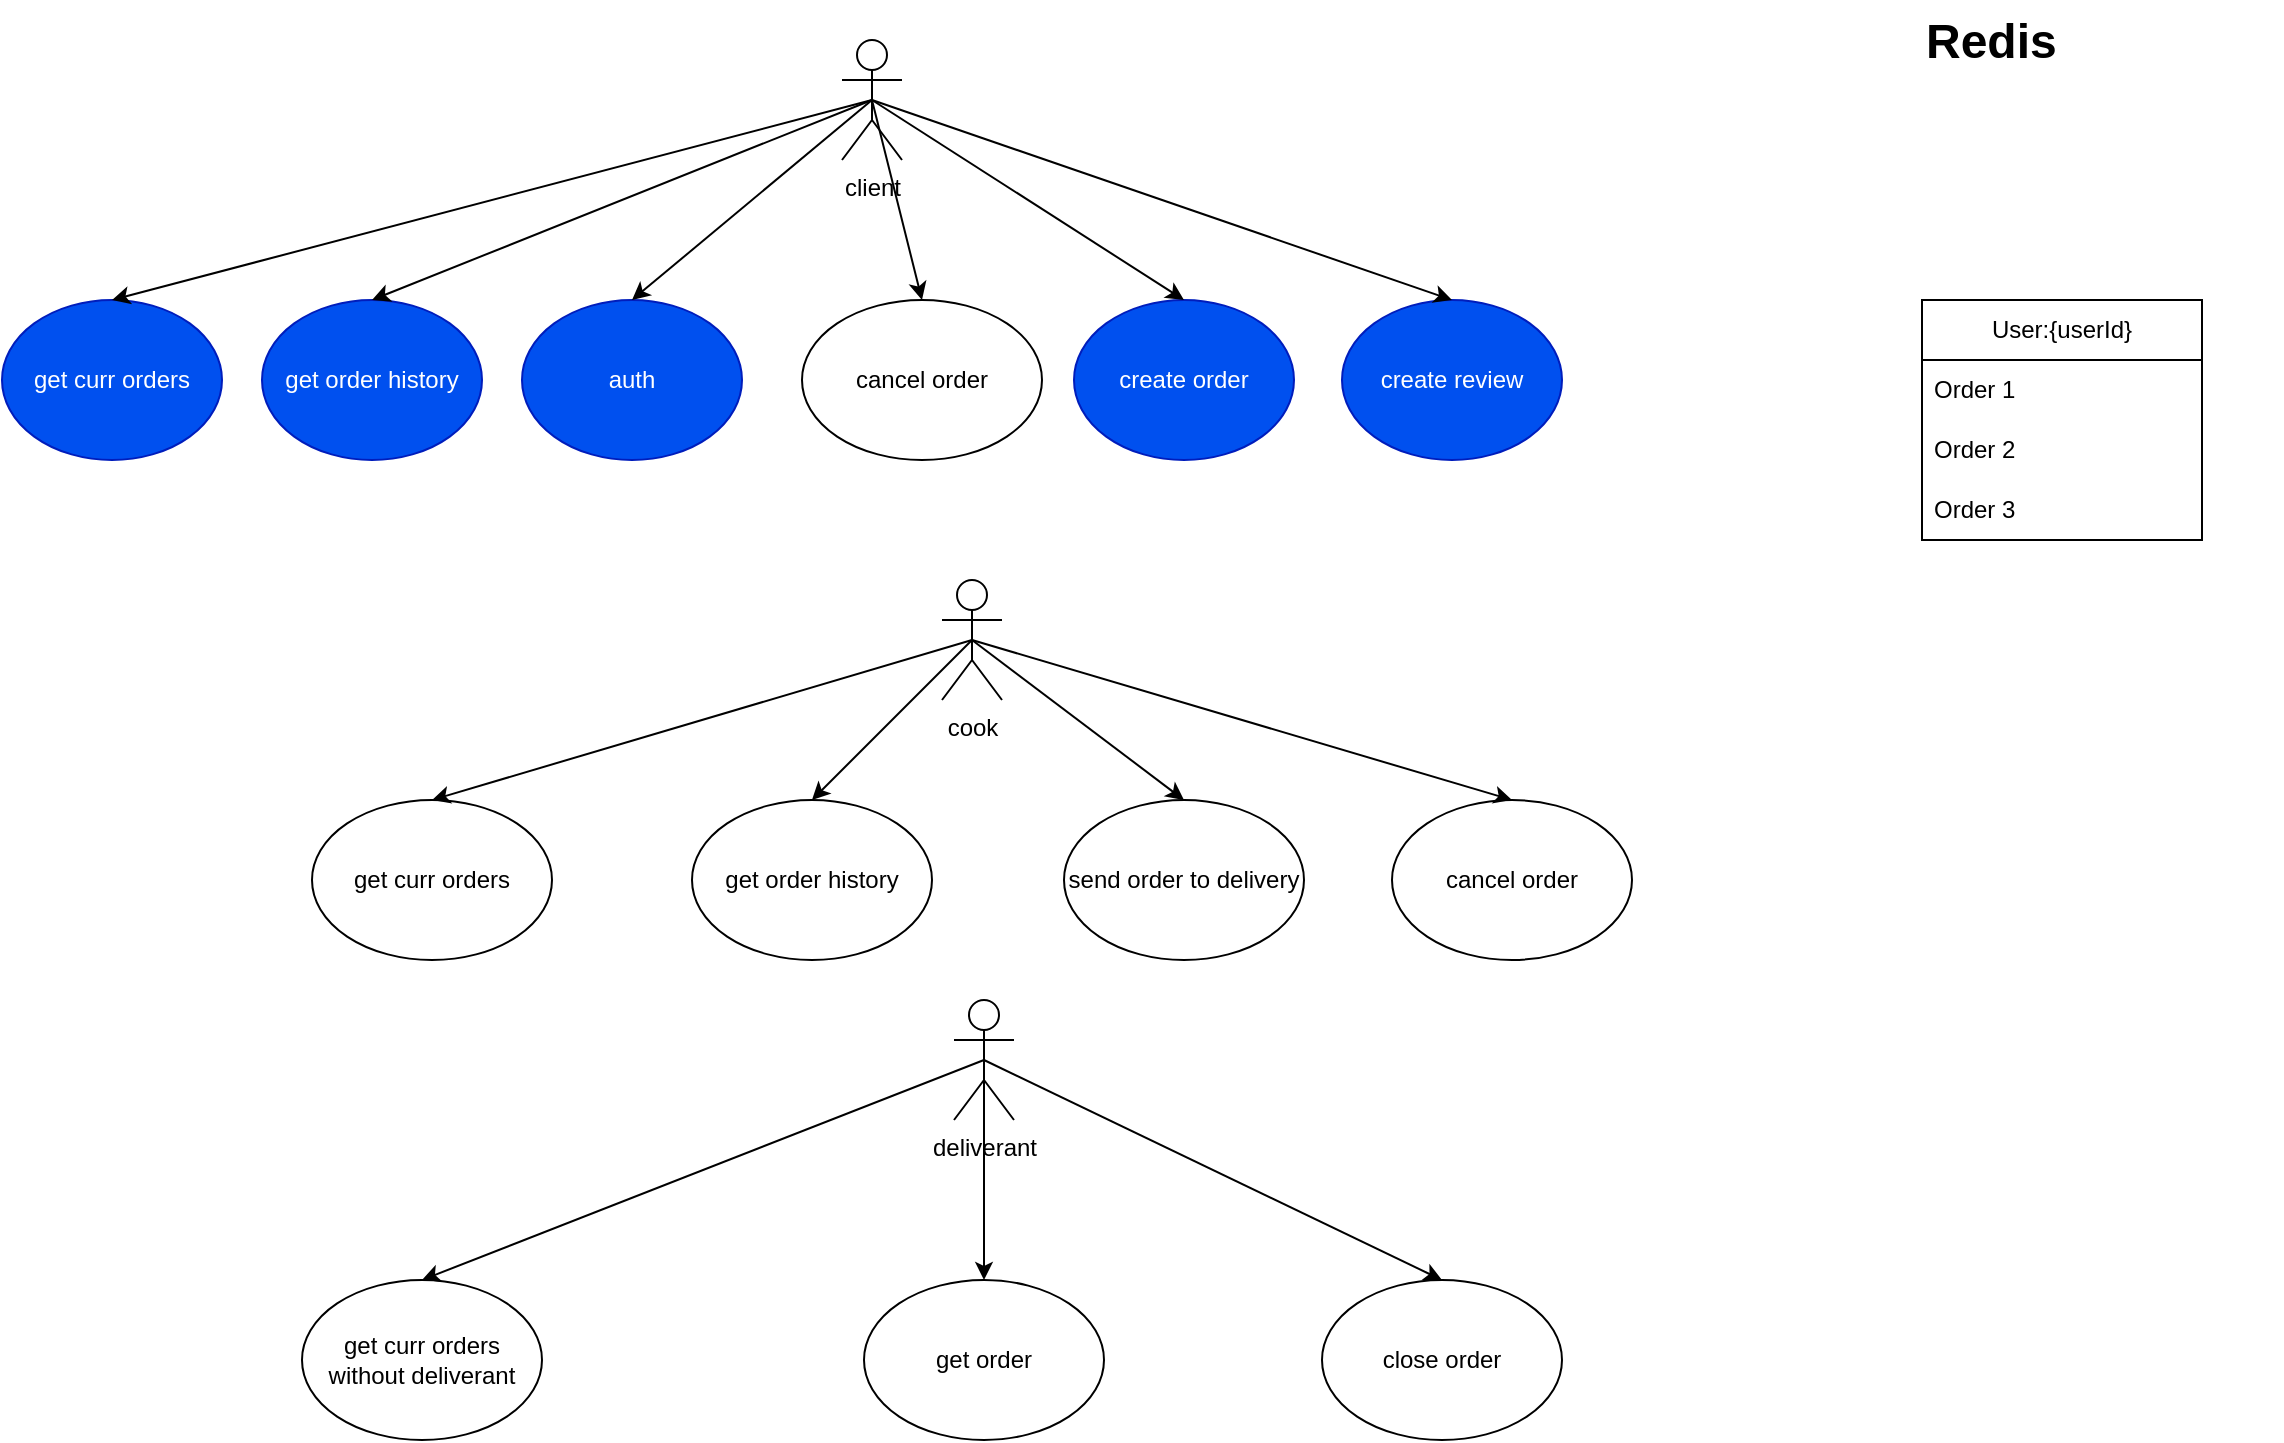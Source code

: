 <mxfile version="24.0.7" type="device">
  <diagram name="Страница — 1" id="h_CmLlEJqs-Y4hcS8QEQ">
    <mxGraphModel dx="873" dy="473" grid="1" gridSize="10" guides="1" tooltips="1" connect="1" arrows="1" fold="1" page="1" pageScale="1" pageWidth="827" pageHeight="1169" math="0" shadow="0">
      <root>
        <mxCell id="0" />
        <mxCell id="1" parent="0" />
        <mxCell id="nesLzePyY0byDXlQZDYF-5" value="client" style="shape=umlActor;verticalLabelPosition=bottom;verticalAlign=top;html=1;outlineConnect=0;" vertex="1" parent="1">
          <mxGeometry x="420" y="30" width="30" height="60" as="geometry" />
        </mxCell>
        <mxCell id="nesLzePyY0byDXlQZDYF-7" value="auth" style="ellipse;whiteSpace=wrap;html=1;fillColor=#0050ef;fontColor=#ffffff;strokeColor=#001DBC;" vertex="1" parent="1">
          <mxGeometry x="260" y="160" width="110" height="80" as="geometry" />
        </mxCell>
        <mxCell id="nesLzePyY0byDXlQZDYF-9" value="create order" style="ellipse;whiteSpace=wrap;html=1;fillColor=#0050ef;strokeColor=#001DBC;fontColor=#ffffff;" vertex="1" parent="1">
          <mxGeometry x="536" y="160" width="110" height="80" as="geometry" />
        </mxCell>
        <mxCell id="nesLzePyY0byDXlQZDYF-10" value="cancel order" style="ellipse;whiteSpace=wrap;html=1;" vertex="1" parent="1">
          <mxGeometry x="400" y="160" width="120" height="80" as="geometry" />
        </mxCell>
        <mxCell id="nesLzePyY0byDXlQZDYF-11" value="get order history" style="ellipse;whiteSpace=wrap;html=1;fillColor=#0050ef;fontColor=#ffffff;strokeColor=#001DBC;" vertex="1" parent="1">
          <mxGeometry x="130" y="160" width="110" height="80" as="geometry" />
        </mxCell>
        <mxCell id="nesLzePyY0byDXlQZDYF-12" value="get curr orders" style="ellipse;whiteSpace=wrap;html=1;fillColor=#0050ef;fontColor=#ffffff;strokeColor=#001DBC;" vertex="1" parent="1">
          <mxGeometry y="160" width="110" height="80" as="geometry" />
        </mxCell>
        <mxCell id="nesLzePyY0byDXlQZDYF-14" value="create review" style="ellipse;whiteSpace=wrap;html=1;fillColor=#0050ef;fontColor=#ffffff;strokeColor=#001DBC;" vertex="1" parent="1">
          <mxGeometry x="670" y="160" width="110" height="80" as="geometry" />
        </mxCell>
        <mxCell id="nesLzePyY0byDXlQZDYF-15" value="" style="endArrow=none;html=1;rounded=0;entryX=0.5;entryY=0.5;entryDx=0;entryDy=0;entryPerimeter=0;exitX=0.5;exitY=0;exitDx=0;exitDy=0;endFill=0;startArrow=classic;startFill=1;" edge="1" parent="1" source="nesLzePyY0byDXlQZDYF-12" target="nesLzePyY0byDXlQZDYF-5">
          <mxGeometry width="50" height="50" relative="1" as="geometry">
            <mxPoint x="390" y="170" as="sourcePoint" />
            <mxPoint x="440" y="120" as="targetPoint" />
          </mxGeometry>
        </mxCell>
        <mxCell id="nesLzePyY0byDXlQZDYF-16" value="" style="endArrow=none;html=1;rounded=0;entryX=0.5;entryY=0.5;entryDx=0;entryDy=0;entryPerimeter=0;exitX=0.5;exitY=0;exitDx=0;exitDy=0;endFill=0;startArrow=classic;startFill=1;" edge="1" parent="1" source="nesLzePyY0byDXlQZDYF-11" target="nesLzePyY0byDXlQZDYF-5">
          <mxGeometry width="50" height="50" relative="1" as="geometry">
            <mxPoint x="120" y="170" as="sourcePoint" />
            <mxPoint x="505" y="70" as="targetPoint" />
          </mxGeometry>
        </mxCell>
        <mxCell id="nesLzePyY0byDXlQZDYF-17" value="" style="endArrow=none;html=1;rounded=0;exitX=0.5;exitY=0;exitDx=0;exitDy=0;entryX=0.5;entryY=0.5;entryDx=0;entryDy=0;entryPerimeter=0;endFill=0;startArrow=classic;startFill=1;" edge="1" parent="1" source="nesLzePyY0byDXlQZDYF-7" target="nesLzePyY0byDXlQZDYF-5">
          <mxGeometry width="50" height="50" relative="1" as="geometry">
            <mxPoint x="130" y="180" as="sourcePoint" />
            <mxPoint x="515" y="80" as="targetPoint" />
          </mxGeometry>
        </mxCell>
        <mxCell id="nesLzePyY0byDXlQZDYF-18" value="" style="endArrow=none;html=1;rounded=0;entryX=0.5;entryY=0.5;entryDx=0;entryDy=0;entryPerimeter=0;exitX=0.5;exitY=0;exitDx=0;exitDy=0;endFill=0;startArrow=classic;startFill=1;" edge="1" parent="1" source="nesLzePyY0byDXlQZDYF-10" target="nesLzePyY0byDXlQZDYF-5">
          <mxGeometry width="50" height="50" relative="1" as="geometry">
            <mxPoint x="140" y="190" as="sourcePoint" />
            <mxPoint x="525" y="90" as="targetPoint" />
          </mxGeometry>
        </mxCell>
        <mxCell id="nesLzePyY0byDXlQZDYF-19" value="" style="endArrow=none;html=1;rounded=0;exitX=0.5;exitY=0;exitDx=0;exitDy=0;entryX=0.5;entryY=0.5;entryDx=0;entryDy=0;entryPerimeter=0;endFill=0;startArrow=classic;startFill=1;" edge="1" parent="1" source="nesLzePyY0byDXlQZDYF-9" target="nesLzePyY0byDXlQZDYF-5">
          <mxGeometry width="50" height="50" relative="1" as="geometry">
            <mxPoint x="150" y="200" as="sourcePoint" />
            <mxPoint x="490" y="60" as="targetPoint" />
          </mxGeometry>
        </mxCell>
        <mxCell id="nesLzePyY0byDXlQZDYF-20" value="" style="endArrow=none;html=1;rounded=0;entryX=0.5;entryY=0.5;entryDx=0;entryDy=0;entryPerimeter=0;exitX=0.5;exitY=0;exitDx=0;exitDy=0;endFill=0;startArrow=classic;startFill=1;" edge="1" parent="1" source="nesLzePyY0byDXlQZDYF-14" target="nesLzePyY0byDXlQZDYF-5">
          <mxGeometry width="50" height="50" relative="1" as="geometry">
            <mxPoint x="160" y="210" as="sourcePoint" />
            <mxPoint x="545" y="110" as="targetPoint" />
          </mxGeometry>
        </mxCell>
        <mxCell id="nesLzePyY0byDXlQZDYF-21" value="cook&lt;div&gt;&lt;br&gt;&lt;/div&gt;" style="shape=umlActor;verticalLabelPosition=bottom;verticalAlign=top;html=1;outlineConnect=0;" vertex="1" parent="1">
          <mxGeometry x="470" y="300" width="30" height="60" as="geometry" />
        </mxCell>
        <mxCell id="nesLzePyY0byDXlQZDYF-23" value="get curr orders" style="ellipse;whiteSpace=wrap;html=1;" vertex="1" parent="1">
          <mxGeometry x="155" y="410" width="120" height="80" as="geometry" />
        </mxCell>
        <mxCell id="nesLzePyY0byDXlQZDYF-24" value="" style="endArrow=classic;html=1;rounded=0;exitX=0.5;exitY=0.5;exitDx=0;exitDy=0;exitPerimeter=0;entryX=0.5;entryY=0;entryDx=0;entryDy=0;" edge="1" parent="1" source="nesLzePyY0byDXlQZDYF-21" target="nesLzePyY0byDXlQZDYF-23">
          <mxGeometry width="50" height="50" relative="1" as="geometry">
            <mxPoint x="500" y="450" as="sourcePoint" />
            <mxPoint x="550" y="400" as="targetPoint" />
          </mxGeometry>
        </mxCell>
        <mxCell id="nesLzePyY0byDXlQZDYF-25" value="get order history" style="ellipse;whiteSpace=wrap;html=1;" vertex="1" parent="1">
          <mxGeometry x="345" y="410" width="120" height="80" as="geometry" />
        </mxCell>
        <mxCell id="nesLzePyY0byDXlQZDYF-26" value="" style="endArrow=classic;html=1;rounded=0;exitX=0.5;exitY=0.5;exitDx=0;exitDy=0;exitPerimeter=0;entryX=0.5;entryY=0;entryDx=0;entryDy=0;" edge="1" parent="1" source="nesLzePyY0byDXlQZDYF-21" target="nesLzePyY0byDXlQZDYF-25">
          <mxGeometry width="50" height="50" relative="1" as="geometry">
            <mxPoint x="500" y="450" as="sourcePoint" />
            <mxPoint x="550" y="400" as="targetPoint" />
          </mxGeometry>
        </mxCell>
        <mxCell id="nesLzePyY0byDXlQZDYF-28" value="send order to delivery" style="ellipse;whiteSpace=wrap;html=1;" vertex="1" parent="1">
          <mxGeometry x="531" y="410" width="120" height="80" as="geometry" />
        </mxCell>
        <mxCell id="nesLzePyY0byDXlQZDYF-29" value="" style="endArrow=classic;html=1;rounded=0;exitX=0.5;exitY=0.5;exitDx=0;exitDy=0;exitPerimeter=0;entryX=0.5;entryY=0;entryDx=0;entryDy=0;" edge="1" parent="1" source="nesLzePyY0byDXlQZDYF-21" target="nesLzePyY0byDXlQZDYF-28">
          <mxGeometry width="50" height="50" relative="1" as="geometry">
            <mxPoint x="450" y="350" as="sourcePoint" />
            <mxPoint x="500" y="300" as="targetPoint" />
          </mxGeometry>
        </mxCell>
        <mxCell id="nesLzePyY0byDXlQZDYF-30" value="cancel order" style="ellipse;whiteSpace=wrap;html=1;" vertex="1" parent="1">
          <mxGeometry x="695" y="410" width="120" height="80" as="geometry" />
        </mxCell>
        <mxCell id="nesLzePyY0byDXlQZDYF-31" value="" style="endArrow=classic;html=1;rounded=0;exitX=0.5;exitY=0.5;exitDx=0;exitDy=0;exitPerimeter=0;entryX=0.5;entryY=0;entryDx=0;entryDy=0;" edge="1" parent="1" source="nesLzePyY0byDXlQZDYF-21" target="nesLzePyY0byDXlQZDYF-30">
          <mxGeometry width="50" height="50" relative="1" as="geometry">
            <mxPoint x="450" y="350" as="sourcePoint" />
            <mxPoint x="500" y="300" as="targetPoint" />
          </mxGeometry>
        </mxCell>
        <mxCell id="nesLzePyY0byDXlQZDYF-32" value="deliverant" style="shape=umlActor;verticalLabelPosition=bottom;verticalAlign=top;html=1;outlineConnect=0;" vertex="1" parent="1">
          <mxGeometry x="476" y="510" width="30" height="60" as="geometry" />
        </mxCell>
        <mxCell id="nesLzePyY0byDXlQZDYF-33" value="get curr orders without deliverant" style="ellipse;whiteSpace=wrap;html=1;" vertex="1" parent="1">
          <mxGeometry x="150" y="650" width="120" height="80" as="geometry" />
        </mxCell>
        <mxCell id="nesLzePyY0byDXlQZDYF-34" value="" style="endArrow=classic;html=1;rounded=0;exitX=0.5;exitY=0.5;exitDx=0;exitDy=0;exitPerimeter=0;entryX=0.5;entryY=0;entryDx=0;entryDy=0;" edge="1" parent="1" source="nesLzePyY0byDXlQZDYF-32" target="nesLzePyY0byDXlQZDYF-33">
          <mxGeometry width="50" height="50" relative="1" as="geometry">
            <mxPoint x="510" y="530" as="sourcePoint" />
            <mxPoint x="560" y="480" as="targetPoint" />
          </mxGeometry>
        </mxCell>
        <mxCell id="nesLzePyY0byDXlQZDYF-35" value="get order" style="ellipse;whiteSpace=wrap;html=1;" vertex="1" parent="1">
          <mxGeometry x="431" y="650" width="120" height="80" as="geometry" />
        </mxCell>
        <mxCell id="nesLzePyY0byDXlQZDYF-36" value="" style="endArrow=classic;html=1;rounded=0;exitX=0.5;exitY=0.5;exitDx=0;exitDy=0;exitPerimeter=0;entryX=0.5;entryY=0;entryDx=0;entryDy=0;" edge="1" parent="1" source="nesLzePyY0byDXlQZDYF-32" target="nesLzePyY0byDXlQZDYF-35">
          <mxGeometry width="50" height="50" relative="1" as="geometry">
            <mxPoint x="510" y="530" as="sourcePoint" />
            <mxPoint x="560" y="480" as="targetPoint" />
          </mxGeometry>
        </mxCell>
        <mxCell id="nesLzePyY0byDXlQZDYF-37" value="close order" style="ellipse;whiteSpace=wrap;html=1;" vertex="1" parent="1">
          <mxGeometry x="660" y="650" width="120" height="80" as="geometry" />
        </mxCell>
        <mxCell id="nesLzePyY0byDXlQZDYF-38" value="" style="endArrow=classic;html=1;rounded=0;exitX=0.5;exitY=0.5;exitDx=0;exitDy=0;exitPerimeter=0;entryX=0.5;entryY=0;entryDx=0;entryDy=0;" edge="1" parent="1" source="nesLzePyY0byDXlQZDYF-32" target="nesLzePyY0byDXlQZDYF-37">
          <mxGeometry width="50" height="50" relative="1" as="geometry">
            <mxPoint x="510" y="530" as="sourcePoint" />
            <mxPoint x="560" y="480" as="targetPoint" />
          </mxGeometry>
        </mxCell>
        <mxCell id="nesLzePyY0byDXlQZDYF-39" value="&lt;h1 style=&quot;margin-top: 0px;&quot;&gt;Redis&lt;/h1&gt;" style="text;html=1;whiteSpace=wrap;overflow=hidden;rounded=0;" vertex="1" parent="1">
          <mxGeometry x="960" y="10" width="180" height="120" as="geometry" />
        </mxCell>
        <mxCell id="nesLzePyY0byDXlQZDYF-41" value="User:{userId}" style="swimlane;fontStyle=0;childLayout=stackLayout;horizontal=1;startSize=30;horizontalStack=0;resizeParent=1;resizeParentMax=0;resizeLast=0;collapsible=1;marginBottom=0;whiteSpace=wrap;html=1;" vertex="1" parent="1">
          <mxGeometry x="960" y="160" width="140" height="120" as="geometry" />
        </mxCell>
        <mxCell id="nesLzePyY0byDXlQZDYF-42" value="Order 1" style="text;strokeColor=none;fillColor=none;align=left;verticalAlign=middle;spacingLeft=4;spacingRight=4;overflow=hidden;points=[[0,0.5],[1,0.5]];portConstraint=eastwest;rotatable=0;whiteSpace=wrap;html=1;" vertex="1" parent="nesLzePyY0byDXlQZDYF-41">
          <mxGeometry y="30" width="140" height="30" as="geometry" />
        </mxCell>
        <mxCell id="nesLzePyY0byDXlQZDYF-43" value="Order 2" style="text;strokeColor=none;fillColor=none;align=left;verticalAlign=middle;spacingLeft=4;spacingRight=4;overflow=hidden;points=[[0,0.5],[1,0.5]];portConstraint=eastwest;rotatable=0;whiteSpace=wrap;html=1;" vertex="1" parent="nesLzePyY0byDXlQZDYF-41">
          <mxGeometry y="60" width="140" height="30" as="geometry" />
        </mxCell>
        <mxCell id="nesLzePyY0byDXlQZDYF-44" value="Order 3" style="text;strokeColor=none;fillColor=none;align=left;verticalAlign=middle;spacingLeft=4;spacingRight=4;overflow=hidden;points=[[0,0.5],[1,0.5]];portConstraint=eastwest;rotatable=0;whiteSpace=wrap;html=1;" vertex="1" parent="nesLzePyY0byDXlQZDYF-41">
          <mxGeometry y="90" width="140" height="30" as="geometry" />
        </mxCell>
      </root>
    </mxGraphModel>
  </diagram>
</mxfile>
